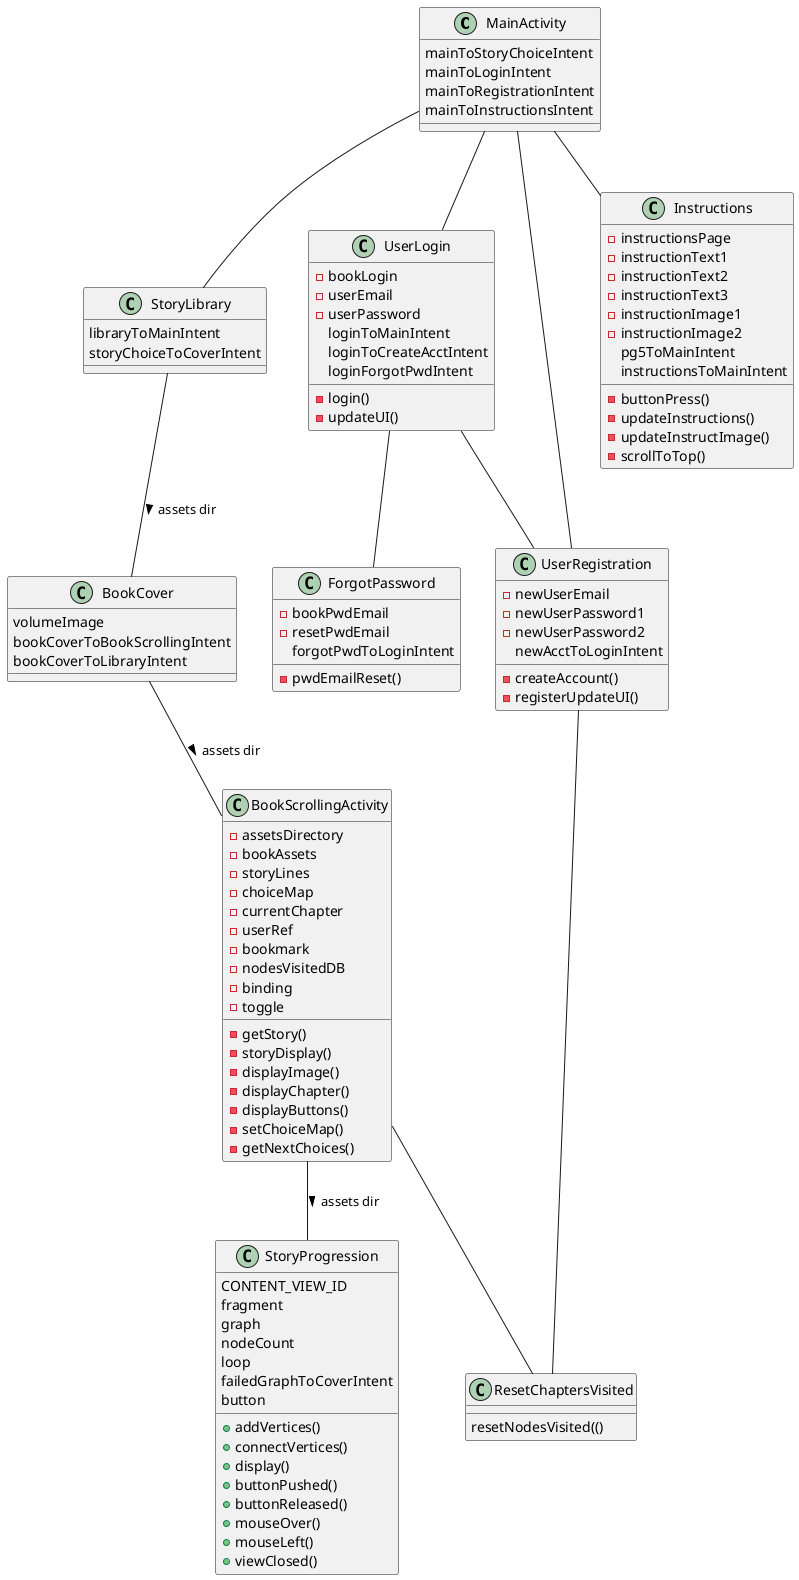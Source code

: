 @startuml
'https://plantuml.com/class-diagram

@startuml

class MainActivity {
 mainToStoryChoiceIntent
 mainToLoginIntent
 mainToRegistrationIntent
 mainToInstructionsIntent
}

MainActivity -- StoryLibrary
MainActivity -- UserLogin
MainActivity -- UserRegistration
MainActivity -- Instructions

class StoryLibrary {
 libraryToMainIntent
 storyChoiceToCoverIntent
}

StoryLibrary -- BookCover : > assets dir

class BookCover {
 volumeImage
 bookCoverToBookScrollingIntent
 bookCoverToLibraryIntent
}

BookCover -- BookScrollingActivity : > assets dir

class BookScrollingActivity {
 - assetsDirectory
 - bookAssets
 - storyLines
 - choiceMap
 - currentChapter
 - userRef
 - bookmark
 - nodesVisitedDB
 - binding
 - toggle
 - getStory()
 - storyDisplay()
 - displayImage()
 - displayChapter()
 - displayButtons()
 - setChoiceMap()
 - getNextChoices()
}

BookScrollingActivity -- ResetChaptersVisited
BookScrollingActivity -- StoryProgression : > assets dir

class UserLogin {
 - bookLogin
 - userEmail
 - userPassword
 loginToMainIntent
 loginToCreateAcctIntent
 loginForgotPwdIntent
 - login()
 - updateUI()
}

UserLogin -- UserRegistration
UserLogin -- ForgotPassword

class UserRegistration {
 - newUserEmail
 - newUserPassword1
 - newUserPassword2
 newAcctToLoginIntent
 - createAccount()
 - registerUpdateUI()
}

UserRegistration -- ResetChaptersVisited

class ForgotPassword {
 - bookPwdEmail
 - resetPwdEmail
 forgotPwdToLoginIntent
 - pwdEmailReset()
}

class Instructions {
 - instructionsPage
 - instructionText1
 - instructionText2
 - instructionText3
 - instructionImage1
 - instructionImage2
 pg5ToMainIntent
 instructionsToMainIntent
 - buttonPress()
 - updateInstructions()
 - updateInstructImage()
 - scrollToTop()
}

class ResetChaptersVisited {
 resetNodesVisited(()
}

class StoryProgression {
 CONTENT_VIEW_ID
 fragment
 graph
 nodeCount
 loop
 failedGraphToCoverIntent
 button
 + addVertices()
 + connectVertices()
 + display()
 + buttonPushed()
 + buttonReleased()
 + mouseOver()
 + mouseLeft()
 + viewClosed()
}

@enduml